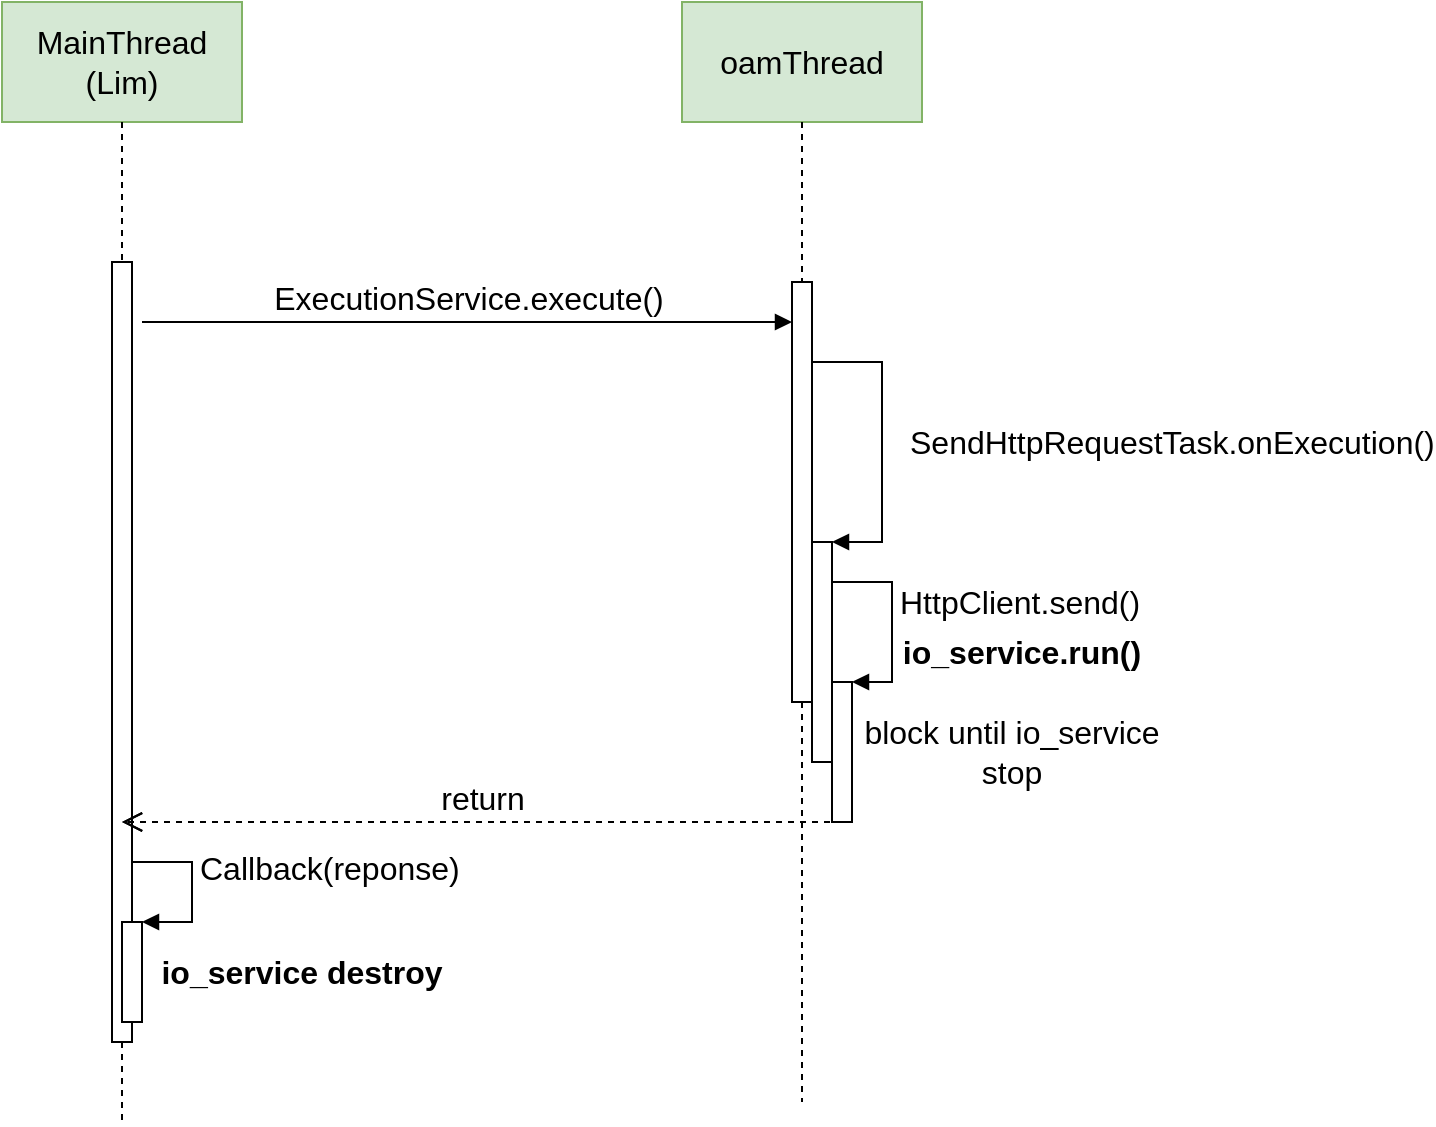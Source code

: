 <mxfile version="17.4.4" type="github">
  <diagram id="kgpKYQtTHZ0yAKxKKP6v" name="Page-1">
    <mxGraphModel dx="1422" dy="762" grid="1" gridSize="10" guides="1" tooltips="1" connect="1" arrows="1" fold="1" page="1" pageScale="1" pageWidth="850" pageHeight="1100" math="0" shadow="0">
      <root>
        <mxCell id="0" />
        <mxCell id="1" parent="0" />
        <mxCell id="LY62BqVsODy2IkJWC0Tn-2" style="edgeStyle=orthogonalEdgeStyle;rounded=0;orthogonalLoop=1;jettySize=auto;html=1;dashed=1;endArrow=none;endFill=0;fontSize=16;" edge="1" parent="1" source="LY62BqVsODy2IkJWC0Tn-1">
          <mxGeometry relative="1" as="geometry">
            <mxPoint x="180" y="570" as="targetPoint" />
          </mxGeometry>
        </mxCell>
        <mxCell id="LY62BqVsODy2IkJWC0Tn-1" value="MainThread&lt;br style=&quot;font-size: 16px;&quot;&gt;(Lim)" style="rounded=0;whiteSpace=wrap;html=1;fontSize=16;fillColor=#d5e8d4;strokeColor=#82b366;" vertex="1" parent="1">
          <mxGeometry x="120" y="90" width="120" height="60" as="geometry" />
        </mxCell>
        <mxCell id="LY62BqVsODy2IkJWC0Tn-7" style="edgeStyle=orthogonalEdgeStyle;rounded=0;orthogonalLoop=1;jettySize=auto;html=1;dashed=1;endArrow=none;endFill=0;startArrow=none;fontSize=16;" edge="1" parent="1" source="LY62BqVsODy2IkJWC0Tn-14">
          <mxGeometry relative="1" as="geometry">
            <mxPoint x="520" y="640" as="targetPoint" />
          </mxGeometry>
        </mxCell>
        <mxCell id="LY62BqVsODy2IkJWC0Tn-4" value="oamThread" style="rounded=0;whiteSpace=wrap;html=1;fontSize=16;fillColor=#d5e8d4;strokeColor=#82b366;" vertex="1" parent="1">
          <mxGeometry x="460" y="90" width="120" height="60" as="geometry" />
        </mxCell>
        <mxCell id="LY62BqVsODy2IkJWC0Tn-5" style="edgeStyle=orthogonalEdgeStyle;rounded=0;orthogonalLoop=1;jettySize=auto;html=1;dashed=1;endArrow=none;endFill=0;fontSize=16;" edge="1" parent="1" source="LY62BqVsODy2IkJWC0Tn-1">
          <mxGeometry relative="1" as="geometry">
            <mxPoint x="180" y="570" as="targetPoint" />
            <mxPoint x="180" y="150" as="sourcePoint" />
            <Array as="points">
              <mxPoint x="180" y="280" />
              <mxPoint x="180" y="280" />
            </Array>
          </mxGeometry>
        </mxCell>
        <mxCell id="LY62BqVsODy2IkJWC0Tn-6" style="edgeStyle=orthogonalEdgeStyle;rounded=0;orthogonalLoop=1;jettySize=auto;html=1;dashed=1;endArrow=none;endFill=0;startArrow=none;fontSize=16;" edge="1" parent="1">
          <mxGeometry relative="1" as="geometry">
            <mxPoint x="180" y="650" as="targetPoint" />
            <mxPoint x="185" y="345" as="sourcePoint" />
            <Array as="points">
              <mxPoint x="180" y="345" />
            </Array>
          </mxGeometry>
        </mxCell>
        <mxCell id="LY62BqVsODy2IkJWC0Tn-10" value="" style="html=1;points=[];perimeter=orthogonalPerimeter;fontSize=16;" vertex="1" parent="1">
          <mxGeometry x="175" y="220" width="10" height="390" as="geometry" />
        </mxCell>
        <mxCell id="LY62BqVsODy2IkJWC0Tn-14" value="" style="html=1;points=[];perimeter=orthogonalPerimeter;fontSize=16;" vertex="1" parent="1">
          <mxGeometry x="515" y="230" width="10" height="210" as="geometry" />
        </mxCell>
        <mxCell id="LY62BqVsODy2IkJWC0Tn-15" value="" style="edgeStyle=orthogonalEdgeStyle;rounded=0;orthogonalLoop=1;jettySize=auto;html=1;dashed=1;endArrow=none;endFill=0;fontSize=16;" edge="1" parent="1" source="LY62BqVsODy2IkJWC0Tn-4" target="LY62BqVsODy2IkJWC0Tn-14">
          <mxGeometry relative="1" as="geometry">
            <mxPoint x="520" y="590" as="targetPoint" />
            <mxPoint x="520" y="150" as="sourcePoint" />
          </mxGeometry>
        </mxCell>
        <mxCell id="LY62BqVsODy2IkJWC0Tn-26" value="" style="html=1;points=[];perimeter=orthogonalPerimeter;fontSize=16;" vertex="1" parent="1">
          <mxGeometry x="525" y="360" width="10" height="110" as="geometry" />
        </mxCell>
        <mxCell id="LY62BqVsODy2IkJWC0Tn-27" value="SendHttpRequestTask.onExecution()" style="edgeStyle=orthogonalEdgeStyle;html=1;align=left;spacingLeft=2;endArrow=block;rounded=0;entryX=1;entryY=0;fontSize=16;" edge="1" target="LY62BqVsODy2IkJWC0Tn-26" parent="1">
          <mxGeometry x="0.302" y="10" relative="1" as="geometry">
            <mxPoint x="525" y="335" as="sourcePoint" />
            <Array as="points">
              <mxPoint x="525" y="270" />
              <mxPoint x="560" y="270" />
              <mxPoint x="560" y="360" />
            </Array>
            <mxPoint as="offset" />
          </mxGeometry>
        </mxCell>
        <mxCell id="LY62BqVsODy2IkJWC0Tn-33" value="ExecutionService.execute()" style="html=1;verticalAlign=bottom;endArrow=block;rounded=0;fontSize=16;" edge="1" parent="1">
          <mxGeometry width="80" relative="1" as="geometry">
            <mxPoint x="190" y="250" as="sourcePoint" />
            <mxPoint x="515" y="250" as="targetPoint" />
          </mxGeometry>
        </mxCell>
        <mxCell id="LY62BqVsODy2IkJWC0Tn-34" value="" style="html=1;points=[];perimeter=orthogonalPerimeter;fontSize=16;" vertex="1" parent="1">
          <mxGeometry x="535" y="430" width="10" height="70" as="geometry" />
        </mxCell>
        <mxCell id="LY62BqVsODy2IkJWC0Tn-35" value="HttpClient.send()" style="edgeStyle=orthogonalEdgeStyle;html=1;align=left;spacingLeft=2;endArrow=block;rounded=0;entryX=1;entryY=0;fontSize=16;" edge="1" target="LY62BqVsODy2IkJWC0Tn-34" parent="1">
          <mxGeometry relative="1" as="geometry">
            <mxPoint x="535" y="400" as="sourcePoint" />
            <Array as="points">
              <mxPoint x="535" y="380" />
              <mxPoint x="565" y="380" />
              <mxPoint x="565" y="430" />
            </Array>
          </mxGeometry>
        </mxCell>
        <mxCell id="LY62BqVsODy2IkJWC0Tn-36" value="return" style="html=1;verticalAlign=bottom;endArrow=open;dashed=1;endSize=8;rounded=0;fontSize=16;" edge="1" parent="1">
          <mxGeometry relative="1" as="geometry">
            <mxPoint x="540" y="500" as="sourcePoint" />
            <mxPoint x="180" y="500" as="targetPoint" />
          </mxGeometry>
        </mxCell>
        <mxCell id="LY62BqVsODy2IkJWC0Tn-39" value="return" style="html=1;verticalAlign=bottom;endArrow=open;dashed=1;endSize=8;rounded=0;fontSize=16;" edge="1" parent="1">
          <mxGeometry relative="1" as="geometry">
            <mxPoint x="540" y="500" as="sourcePoint" />
            <mxPoint x="180" y="500" as="targetPoint" />
          </mxGeometry>
        </mxCell>
        <mxCell id="LY62BqVsODy2IkJWC0Tn-40" value="block until io_service stop" style="text;html=1;strokeColor=none;fillColor=none;align=center;verticalAlign=middle;whiteSpace=wrap;rounded=0;fontSize=16;" vertex="1" parent="1">
          <mxGeometry x="540" y="450" width="170" height="30" as="geometry" />
        </mxCell>
        <mxCell id="LY62BqVsODy2IkJWC0Tn-41" value="" style="html=1;points=[];perimeter=orthogonalPerimeter;fontSize=16;" vertex="1" parent="1">
          <mxGeometry x="180" y="550" width="10" height="50" as="geometry" />
        </mxCell>
        <mxCell id="LY62BqVsODy2IkJWC0Tn-42" value="Callback(reponse)" style="edgeStyle=orthogonalEdgeStyle;html=1;align=left;spacingLeft=2;endArrow=block;rounded=0;entryX=1;entryY=0;fontSize=16;" edge="1" target="LY62BqVsODy2IkJWC0Tn-41" parent="1">
          <mxGeometry relative="1" as="geometry">
            <mxPoint x="185" y="540" as="sourcePoint" />
            <Array as="points">
              <mxPoint x="185" y="520" />
              <mxPoint x="215" y="520" />
              <mxPoint x="215" y="550" />
            </Array>
          </mxGeometry>
        </mxCell>
        <mxCell id="LY62BqVsODy2IkJWC0Tn-43" value="io_service.run()" style="text;html=1;strokeColor=none;fillColor=none;align=center;verticalAlign=middle;whiteSpace=wrap;rounded=0;fontSize=16;fontStyle=1" vertex="1" parent="1">
          <mxGeometry x="560" y="400" width="140" height="30" as="geometry" />
        </mxCell>
        <mxCell id="LY62BqVsODy2IkJWC0Tn-45" value="&lt;b style=&quot;font-size: 16px;&quot;&gt;io_service destroy&lt;/b&gt;" style="text;html=1;strokeColor=none;fillColor=none;align=center;verticalAlign=middle;whiteSpace=wrap;rounded=0;fontSize=16;" vertex="1" parent="1">
          <mxGeometry x="190" y="560" width="160" height="30" as="geometry" />
        </mxCell>
      </root>
    </mxGraphModel>
  </diagram>
</mxfile>
